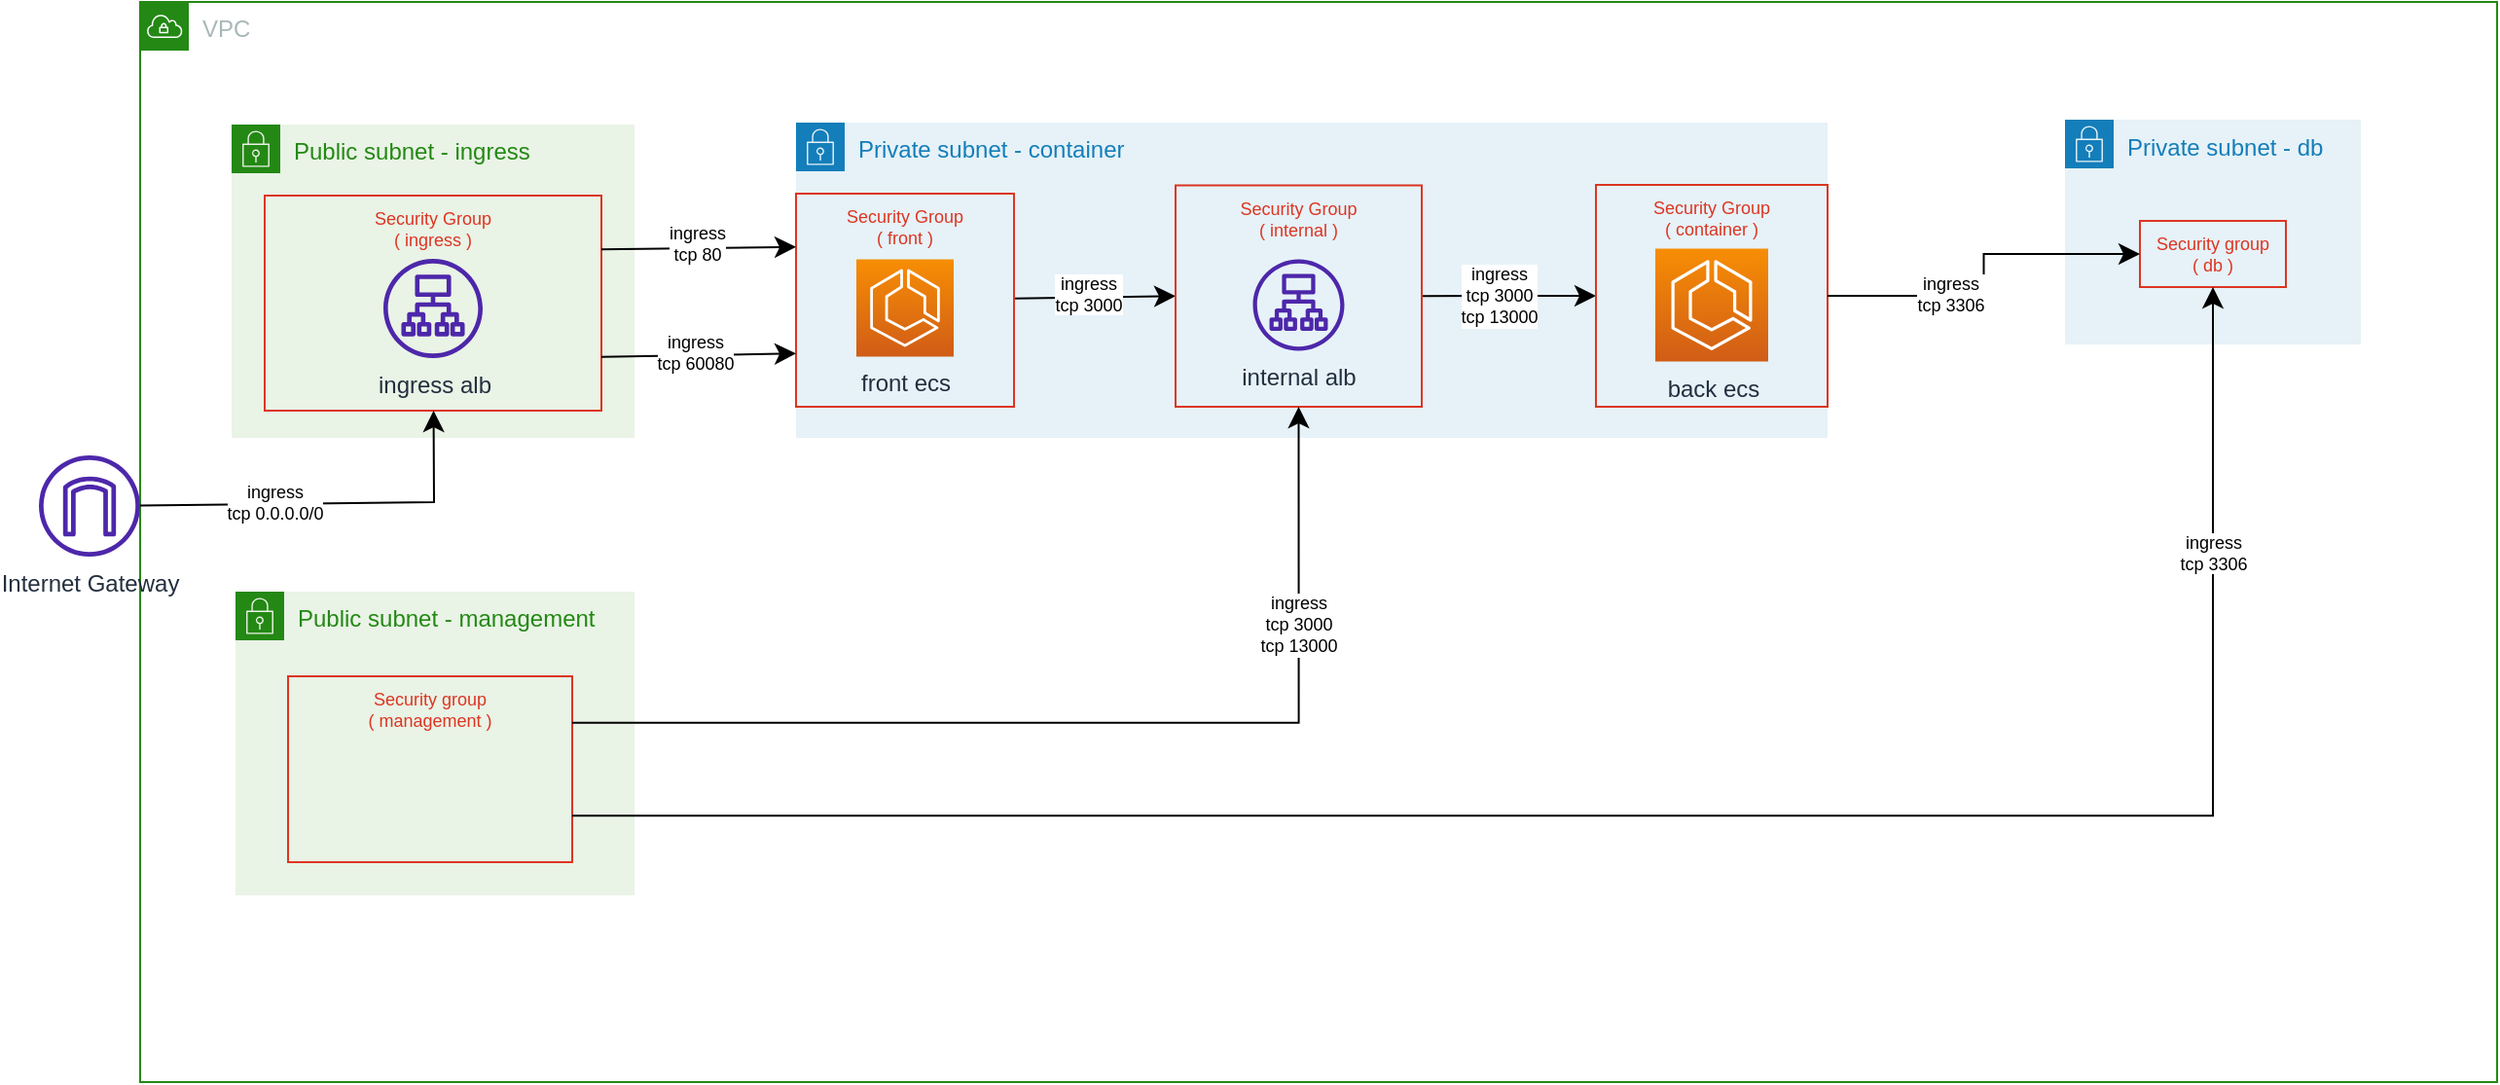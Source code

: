 <mxfile version="20.8.10" type="device"><diagram name="페이지-1" id="KkgvIEMMaGzTAb-BSLyP"><mxGraphModel dx="2213" dy="1532" grid="0" gridSize="10" guides="1" tooltips="1" connect="1" arrows="1" fold="1" page="0" pageScale="1" pageWidth="827" pageHeight="1169" background="none" math="0" shadow="0"><root><mxCell id="0"/><mxCell id="1" parent="0"/><mxCell id="roL1wrx4JmxrQgXVeVV0-79" value="VPC" style="points=[[0,0],[0.25,0],[0.5,0],[0.75,0],[1,0],[1,0.25],[1,0.5],[1,0.75],[1,1],[0.75,1],[0.5,1],[0.25,1],[0,1],[0,0.75],[0,0.5],[0,0.25]];outlineConnect=0;gradientColor=none;html=1;whiteSpace=wrap;fontSize=12;fontStyle=0;container=1;pointerEvents=0;collapsible=0;recursiveResize=0;shape=mxgraph.aws4.group;grIcon=mxgraph.aws4.group_vpc;strokeColor=#248814;fillColor=none;verticalAlign=top;align=left;spacingLeft=30;fontColor=#AAB7B8;dashed=0;" parent="1" vertex="1"><mxGeometry x="-924" y="-505" width="1211" height="555" as="geometry"/></mxCell><mxCell id="roL1wrx4JmxrQgXVeVV0-80" value="Private subnet - container" style="points=[[0,0],[0.25,0],[0.5,0],[0.75,0],[1,0],[1,0.25],[1,0.5],[1,0.75],[1,1],[0.75,1],[0.5,1],[0.25,1],[0,1],[0,0.75],[0,0.5],[0,0.25]];outlineConnect=0;gradientColor=none;html=1;whiteSpace=wrap;fontSize=12;fontStyle=0;container=1;pointerEvents=0;collapsible=0;recursiveResize=0;shape=mxgraph.aws4.group;grIcon=mxgraph.aws4.group_security_group;grStroke=0;strokeColor=#147EBA;fillColor=#E6F2F8;verticalAlign=top;align=left;spacingLeft=30;fontColor=#147EBA;dashed=0;" parent="roL1wrx4JmxrQgXVeVV0-79" vertex="1"><mxGeometry x="337" y="62" width="530" height="162" as="geometry"/></mxCell><mxCell id="roL1wrx4JmxrQgXVeVV0-81" style="edgeStyle=none;rounded=0;orthogonalLoop=1;jettySize=auto;html=1;entryX=0;entryY=0.5;entryDx=0;entryDy=0;fontSize=9;startSize=8;endSize=8;" parent="roL1wrx4JmxrQgXVeVV0-80" source="roL1wrx4JmxrQgXVeVV0-83" target="roL1wrx4JmxrQgXVeVV0-86" edge="1"><mxGeometry relative="1" as="geometry"/></mxCell><mxCell id="roL1wrx4JmxrQgXVeVV0-82" value="ingress&lt;br&gt;tcp 3000" style="edgeLabel;html=1;align=center;verticalAlign=middle;resizable=0;points=[];fontSize=9;" parent="roL1wrx4JmxrQgXVeVV0-81" vertex="1" connectable="0"><mxGeometry x="-0.095" y="2" relative="1" as="geometry"><mxPoint as="offset"/></mxGeometry></mxCell><mxCell id="roL1wrx4JmxrQgXVeVV0-83" value="Security Group&#10;( front )" style="fillColor=none;strokeColor=#DD3522;verticalAlign=top;fontStyle=0;fontColor=#DD3522;fontSize=9;" parent="roL1wrx4JmxrQgXVeVV0-80" vertex="1"><mxGeometry y="36.5" width="112" height="109.5" as="geometry"/></mxCell><mxCell id="roL1wrx4JmxrQgXVeVV0-84" style="edgeStyle=none;rounded=0;orthogonalLoop=1;jettySize=auto;html=1;entryX=0;entryY=0.5;entryDx=0;entryDy=0;fontSize=9;startSize=8;endSize=8;" parent="roL1wrx4JmxrQgXVeVV0-80" source="roL1wrx4JmxrQgXVeVV0-86" target="roL1wrx4JmxrQgXVeVV0-87" edge="1"><mxGeometry relative="1" as="geometry"/></mxCell><mxCell id="roL1wrx4JmxrQgXVeVV0-85" value="ingress&lt;br&gt;tcp 3000&lt;br&gt;tcp 13000" style="edgeLabel;html=1;align=center;verticalAlign=middle;resizable=0;points=[];fontSize=9;" parent="roL1wrx4JmxrQgXVeVV0-84" vertex="1" connectable="0"><mxGeometry x="-0.129" relative="1" as="geometry"><mxPoint as="offset"/></mxGeometry></mxCell><mxCell id="roL1wrx4JmxrQgXVeVV0-86" value="Security Group&#10;( internal )" style="fillColor=none;strokeColor=#DD3522;verticalAlign=top;fontStyle=0;fontColor=#DD3522;fontSize=9;" parent="roL1wrx4JmxrQgXVeVV0-80" vertex="1"><mxGeometry x="195" y="32.25" width="126.5" height="113.75" as="geometry"/></mxCell><mxCell id="roL1wrx4JmxrQgXVeVV0-87" value="Security Group&#10;( container )" style="fillColor=none;strokeColor=#DD3522;verticalAlign=top;fontStyle=0;fontColor=#DD3522;fontSize=9;" parent="roL1wrx4JmxrQgXVeVV0-80" vertex="1"><mxGeometry x="411" y="32" width="119" height="114" as="geometry"/></mxCell><mxCell id="roL1wrx4JmxrQgXVeVV0-108" value="front ecs" style="sketch=0;points=[[0,0,0],[0.25,0,0],[0.5,0,0],[0.75,0,0],[1,0,0],[0,1,0],[0.25,1,0],[0.5,1,0],[0.75,1,0],[1,1,0],[0,0.25,0],[0,0.5,0],[0,0.75,0],[1,0.25,0],[1,0.5,0],[1,0.75,0]];outlineConnect=0;fontColor=#232F3E;gradientColor=#F78E04;gradientDirection=north;fillColor=#D05C17;strokeColor=#ffffff;dashed=0;verticalLabelPosition=bottom;verticalAlign=top;align=center;html=1;fontSize=12;fontStyle=0;aspect=fixed;shape=mxgraph.aws4.resourceIcon;resIcon=mxgraph.aws4.ecs;shadow=0;fillStyle=auto;" parent="roL1wrx4JmxrQgXVeVV0-80" vertex="1"><mxGeometry x="31" y="70.25" width="50" height="50" as="geometry"/></mxCell><mxCell id="roL1wrx4JmxrQgXVeVV0-110" value="internal alb" style="sketch=0;outlineConnect=0;fontColor=#232F3E;gradientColor=none;fillColor=#4D27AA;strokeColor=none;dashed=0;verticalLabelPosition=bottom;verticalAlign=top;align=center;html=1;fontSize=12;fontStyle=0;aspect=fixed;pointerEvents=1;shape=mxgraph.aws4.application_load_balancer;shadow=0;fillStyle=auto;" parent="roL1wrx4JmxrQgXVeVV0-80" vertex="1"><mxGeometry x="234.75" y="70.25" width="47" height="47" as="geometry"/></mxCell><mxCell id="roL1wrx4JmxrQgXVeVV0-109" value="back ecs" style="sketch=0;points=[[0,0,0],[0.25,0,0],[0.5,0,0],[0.75,0,0],[1,0,0],[0,1,0],[0.25,1,0],[0.5,1,0],[0.75,1,0],[1,1,0],[0,0.25,0],[0,0.5,0],[0,0.75,0],[1,0.25,0],[1,0.5,0],[1,0.75,0]];outlineConnect=0;fontColor=#232F3E;gradientColor=#F78E04;gradientDirection=north;fillColor=#D05C17;strokeColor=#ffffff;dashed=0;verticalLabelPosition=bottom;verticalAlign=top;align=center;html=1;fontSize=12;fontStyle=0;aspect=fixed;shape=mxgraph.aws4.resourceIcon;resIcon=mxgraph.aws4.ecs;shadow=0;fillStyle=auto;" parent="roL1wrx4JmxrQgXVeVV0-80" vertex="1"><mxGeometry x="441.5" y="64.75" width="58" height="58" as="geometry"/></mxCell><mxCell id="roL1wrx4JmxrQgXVeVV0-88" value="Public subnet - ingress" style="points=[[0,0],[0.25,0],[0.5,0],[0.75,0],[1,0],[1,0.25],[1,0.5],[1,0.75],[1,1],[0.75,1],[0.5,1],[0.25,1],[0,1],[0,0.75],[0,0.5],[0,0.25]];outlineConnect=0;gradientColor=none;html=1;whiteSpace=wrap;fontSize=12;fontStyle=0;container=1;pointerEvents=0;collapsible=0;recursiveResize=0;shape=mxgraph.aws4.group;grIcon=mxgraph.aws4.group_security_group;grStroke=0;strokeColor=#248814;fillColor=#E9F3E6;verticalAlign=top;align=left;spacingLeft=30;fontColor=#248814;dashed=0;" parent="roL1wrx4JmxrQgXVeVV0-79" vertex="1"><mxGeometry x="47" y="63" width="207" height="161" as="geometry"/></mxCell><mxCell id="roL1wrx4JmxrQgXVeVV0-89" value="Security Group&#10;( ingress )" style="fillColor=none;strokeColor=#DD3522;verticalAlign=top;fontStyle=0;fontColor=#DD3522;fontSize=9;" parent="roL1wrx4JmxrQgXVeVV0-88" vertex="1"><mxGeometry x="17" y="36.5" width="173" height="110.5" as="geometry"/></mxCell><mxCell id="roL1wrx4JmxrQgXVeVV0-107" value="ingress alb" style="sketch=0;outlineConnect=0;fontColor=#232F3E;gradientColor=none;fillColor=#4D27AA;strokeColor=none;dashed=0;verticalLabelPosition=bottom;verticalAlign=top;align=center;html=1;fontSize=12;fontStyle=0;aspect=fixed;pointerEvents=1;shape=mxgraph.aws4.application_load_balancer;shadow=0;fillStyle=auto;" parent="roL1wrx4JmxrQgXVeVV0-88" vertex="1"><mxGeometry x="78" y="69" width="51" height="51" as="geometry"/></mxCell><mxCell id="roL1wrx4JmxrQgXVeVV0-90" value="Public subnet - management" style="points=[[0,0],[0.25,0],[0.5,0],[0.75,0],[1,0],[1,0.25],[1,0.5],[1,0.75],[1,1],[0.75,1],[0.5,1],[0.25,1],[0,1],[0,0.75],[0,0.5],[0,0.25]];outlineConnect=0;gradientColor=none;html=1;whiteSpace=wrap;fontSize=12;fontStyle=0;container=1;pointerEvents=0;collapsible=0;recursiveResize=0;shape=mxgraph.aws4.group;grIcon=mxgraph.aws4.group_security_group;grStroke=0;strokeColor=#248814;fillColor=#E9F3E6;verticalAlign=top;align=left;spacingLeft=30;fontColor=#248814;dashed=0;" parent="roL1wrx4JmxrQgXVeVV0-79" vertex="1"><mxGeometry x="49" y="303" width="205" height="156" as="geometry"/></mxCell><mxCell id="roL1wrx4JmxrQgXVeVV0-91" value="Security group&#10;( management )" style="fillColor=none;strokeColor=#DD3522;verticalAlign=top;fontStyle=0;fontColor=#DD3522;fontSize=9;" parent="roL1wrx4JmxrQgXVeVV0-90" vertex="1"><mxGeometry x="27" y="43.5" width="146" height="95.5" as="geometry"/></mxCell><mxCell id="roL1wrx4JmxrQgXVeVV0-92" value="Private subnet - db" style="points=[[0,0],[0.25,0],[0.5,0],[0.75,0],[1,0],[1,0.25],[1,0.5],[1,0.75],[1,1],[0.75,1],[0.5,1],[0.25,1],[0,1],[0,0.75],[0,0.5],[0,0.25]];outlineConnect=0;gradientColor=none;html=1;whiteSpace=wrap;fontSize=12;fontStyle=0;container=1;pointerEvents=0;collapsible=0;recursiveResize=0;shape=mxgraph.aws4.group;grIcon=mxgraph.aws4.group_security_group;grStroke=0;strokeColor=#147EBA;fillColor=#E6F2F8;verticalAlign=top;align=left;spacingLeft=30;fontColor=#147EBA;dashed=0;" parent="roL1wrx4JmxrQgXVeVV0-79" vertex="1"><mxGeometry x="989" y="60.5" width="152" height="115.5" as="geometry"/></mxCell><mxCell id="roL1wrx4JmxrQgXVeVV0-93" value="Security group&#10;( db )" style="fillColor=none;strokeColor=#DD3522;verticalAlign=top;fontStyle=0;fontColor=#DD3522;fontSize=9;" parent="roL1wrx4JmxrQgXVeVV0-92" vertex="1"><mxGeometry x="38.5" y="52" width="75" height="34" as="geometry"/></mxCell><mxCell id="roL1wrx4JmxrQgXVeVV0-97" value="" style="edgeStyle=none;orthogonalLoop=1;jettySize=auto;html=1;rounded=0;fontSize=9;startSize=8;endSize=8;curved=1;exitX=1;exitY=0.25;exitDx=0;exitDy=0;entryX=0;entryY=0.25;entryDx=0;entryDy=0;" parent="roL1wrx4JmxrQgXVeVV0-79" source="roL1wrx4JmxrQgXVeVV0-89" target="roL1wrx4JmxrQgXVeVV0-83" edge="1"><mxGeometry width="140" relative="1" as="geometry"><mxPoint x="155" y="177" as="sourcePoint"/><mxPoint x="295" y="177" as="targetPoint"/><Array as="points"/></mxGeometry></mxCell><mxCell id="roL1wrx4JmxrQgXVeVV0-98" value="ingress&lt;br&gt;tcp 80" style="edgeLabel;html=1;align=center;verticalAlign=middle;resizable=0;points=[];fontSize=9;" parent="roL1wrx4JmxrQgXVeVV0-97" vertex="1" connectable="0"><mxGeometry x="-0.024" y="3" relative="1" as="geometry"><mxPoint as="offset"/></mxGeometry></mxCell><mxCell id="roL1wrx4JmxrQgXVeVV0-99" style="edgeStyle=orthogonalEdgeStyle;rounded=0;orthogonalLoop=1;jettySize=auto;html=1;exitX=1;exitY=0.25;exitDx=0;exitDy=0;entryX=0.5;entryY=1;entryDx=0;entryDy=0;fontSize=9;startSize=8;endSize=8;" parent="roL1wrx4JmxrQgXVeVV0-79" source="roL1wrx4JmxrQgXVeVV0-91" target="roL1wrx4JmxrQgXVeVV0-86" edge="1"><mxGeometry relative="1" as="geometry"/></mxCell><mxCell id="roL1wrx4JmxrQgXVeVV0-100" value="ingress&lt;br&gt;tcp 3000&lt;br&gt;tcp 13000" style="edgeLabel;html=1;align=center;verticalAlign=middle;resizable=0;points=[];fontSize=9;" parent="roL1wrx4JmxrQgXVeVV0-99" vertex="1" connectable="0"><mxGeometry x="0.581" y="1" relative="1" as="geometry"><mxPoint as="offset"/></mxGeometry></mxCell><mxCell id="roL1wrx4JmxrQgXVeVV0-101" style="edgeStyle=orthogonalEdgeStyle;rounded=0;orthogonalLoop=1;jettySize=auto;html=1;exitX=1;exitY=0.75;exitDx=0;exitDy=0;fontSize=9;startSize=8;endSize=8;entryX=0.5;entryY=1;entryDx=0;entryDy=0;" parent="roL1wrx4JmxrQgXVeVV0-79" source="roL1wrx4JmxrQgXVeVV0-91" target="roL1wrx4JmxrQgXVeVV0-93" edge="1"><mxGeometry relative="1" as="geometry"><mxPoint x="713" y="161" as="targetPoint"/></mxGeometry></mxCell><mxCell id="roL1wrx4JmxrQgXVeVV0-102" value="ingress&lt;br&gt;tcp 3306" style="edgeLabel;html=1;align=center;verticalAlign=middle;resizable=0;points=[];fontSize=9;" parent="roL1wrx4JmxrQgXVeVV0-101" vertex="1" connectable="0"><mxGeometry x="0.756" relative="1" as="geometry"><mxPoint as="offset"/></mxGeometry></mxCell><mxCell id="roL1wrx4JmxrQgXVeVV0-103" style="edgeStyle=orthogonalEdgeStyle;rounded=0;orthogonalLoop=1;jettySize=auto;html=1;entryX=0;entryY=0.5;entryDx=0;entryDy=0;fontSize=9;startSize=8;endSize=8;" parent="roL1wrx4JmxrQgXVeVV0-79" source="roL1wrx4JmxrQgXVeVV0-87" target="roL1wrx4JmxrQgXVeVV0-93" edge="1"><mxGeometry relative="1" as="geometry"/></mxCell><mxCell id="roL1wrx4JmxrQgXVeVV0-104" value="ingress&lt;br&gt;tcp 3306" style="edgeLabel;html=1;align=center;verticalAlign=middle;resizable=0;points=[];fontSize=9;" parent="roL1wrx4JmxrQgXVeVV0-103" vertex="1" connectable="0"><mxGeometry x="-0.307" y="1" relative="1" as="geometry"><mxPoint as="offset"/></mxGeometry></mxCell><mxCell id="fdnA4vZTnrISrvPl5zJd-1" style="edgeStyle=none;curved=1;rounded=0;orthogonalLoop=1;jettySize=auto;html=1;exitX=1;exitY=0.75;exitDx=0;exitDy=0;entryX=0;entryY=0.75;entryDx=0;entryDy=0;fontSize=12;startSize=8;endSize=8;" edge="1" parent="roL1wrx4JmxrQgXVeVV0-79" source="roL1wrx4JmxrQgXVeVV0-89" target="roL1wrx4JmxrQgXVeVV0-83"><mxGeometry relative="1" as="geometry"/></mxCell><mxCell id="fdnA4vZTnrISrvPl5zJd-2" value="ingress&lt;br&gt;tcp 60080" style="edgeLabel;html=1;align=center;verticalAlign=middle;resizable=0;points=[];fontSize=9;" vertex="1" connectable="0" parent="fdnA4vZTnrISrvPl5zJd-1"><mxGeometry x="-0.203" y="2" relative="1" as="geometry"><mxPoint x="8" as="offset"/></mxGeometry></mxCell><mxCell id="roL1wrx4JmxrQgXVeVV0-96" value="Internet Gateway" style="outlineConnect=0;fontColor=#232F3E;gradientColor=none;fillColor=#4D27AA;strokeColor=none;dashed=0;verticalLabelPosition=bottom;verticalAlign=top;align=center;html=1;fontSize=12;fontStyle=0;aspect=fixed;pointerEvents=1;shape=mxgraph.aws4.internet_gateway;shadow=0;fillStyle=auto;" parent="1" vertex="1"><mxGeometry x="-976" y="-272" width="52" height="52" as="geometry"/></mxCell><mxCell id="roL1wrx4JmxrQgXVeVV0-94" value="" style="edgeStyle=none;rounded=0;orthogonalLoop=1;jettySize=auto;html=1;fontSize=9;startSize=8;endSize=8;" parent="1" source="roL1wrx4JmxrQgXVeVV0-96" target="roL1wrx4JmxrQgXVeVV0-89" edge="1"><mxGeometry relative="1" as="geometry"><Array as="points"><mxPoint x="-773" y="-248"/></Array></mxGeometry></mxCell><mxCell id="roL1wrx4JmxrQgXVeVV0-95" value="ingress&lt;br&gt;tcp 0.0.0.0/0" style="edgeLabel;html=1;align=center;verticalAlign=middle;resizable=0;points=[];fontSize=9;" parent="roL1wrx4JmxrQgXVeVV0-94" vertex="1" connectable="0"><mxGeometry x="-0.31" y="1" relative="1" as="geometry"><mxPoint as="offset"/></mxGeometry></mxCell></root></mxGraphModel></diagram></mxfile>